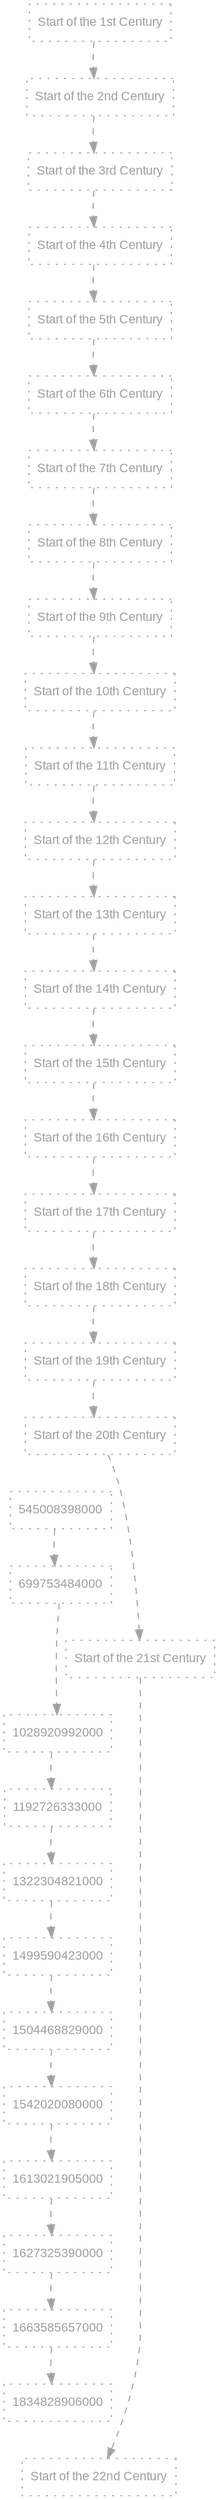 digraph {
    node [fontname="Arial"; fontsize="12";];
    edge [fontname="Arial"; fontsize="12";];
    bgcolor="transparent";
    comment=" ";
    fontname="Arial";
    fontsize="12";
    rankdir="TD";
    ranksep="0.5";
    1 [class="event ted2546d8e4fa6648"; color="#A0A0A0FF"; fontcolor="#A0A0A0FF"; id="Z0000-01-01-0"; label=<Start of the 1st Century>; penwidth="1"; shape="box"; style="dotted"; tooltip="Sat Jan 01 0000\n2022 Jahre 235 Tage bis now\n2022 Jahre 235 Tage bis 1749945600000";];
    2 [class="event ted2546d8e4fa6648"; color="#A0A0A0FF"; fontcolor="#A0A0A0FF"; id="Z0100-01-01-0"; label=<Start of the 2nd Century>; penwidth="1"; shape="box"; style="dotted"; tooltip="Fri Jan 01 0100\n1922 Jahre 285 Tage bis now\n1922 Jahre 285 Tage bis 1749945600000";];
    3 [class="event ted2546d8e4fa6648"; color="#A0A0A0FF"; fontcolor="#A0A0A0FF"; id="Z0199-12-31-0"; label=<Start of the 3rd Century>; penwidth="1"; shape="box"; style="dotted"; tooltip="Tue Dec 31 0199\n1822 Jahre 337 Tage bis now\n1822 Jahre 337 Tage bis 1749945600000";];
    4 [class="event ted2546d8e4fa6648"; color="#A0A0A0FF"; fontcolor="#A0A0A0FF"; id="Z0299-12-31-0"; label=<Start of the 4th Century>; penwidth="1"; shape="box"; style="dotted"; tooltip="Sun Dec 31 0299\n1723 Jahre 22 Tage bis now\n1723 Jahre 22 Tage bis 1749945600000";];
    5 [class="event ted2546d8e4fa6648"; color="#A0A0A0FF"; fontcolor="#A0A0A0FF"; id="Z0399-12-31-0"; label=<Start of the 5th Century>; penwidth="1"; shape="box"; style="dotted"; tooltip="Fri Dec 31 0399\n1623 Jahre 73 Tage bis now\n1623 Jahre 73 Tage bis 1749945600000";];
    6 [class="event ted2546d8e4fa6648"; color="#A0A0A0FF"; fontcolor="#A0A0A0FF"; id="Z0499-12-31-0"; label=<Start of the 6th Century>; penwidth="1"; shape="box"; style="dotted"; tooltip="Thu Dec 31 0499\n1523 Jahre 123 Tage bis now\n1523 Jahre 123 Tage bis 1749945600000";];
    7 [class="event ted2546d8e4fa6648"; color="#A0A0A0FF"; fontcolor="#A0A0A0FF"; id="Z0599-12-31-0"; label=<Start of the 7th Century>; penwidth="1"; shape="box"; style="dotted"; tooltip="Tue Dec 31 0599\n1423 Jahre 174 Tage bis now\n1423 Jahre 174 Tage bis 1749945600000";];
    8 [class="event ted2546d8e4fa6648"; color="#A0A0A0FF"; fontcolor="#A0A0A0FF"; id="Z0699-12-31-0"; label=<Start of the 8th Century>; penwidth="1"; shape="box"; style="dotted"; tooltip="Sun Dec 31 0699\n1323 Jahre 225 Tage bis now\n1323 Jahre 225 Tage bis 1749945600000";];
    9 [class="event ted2546d8e4fa6648"; color="#A0A0A0FF"; fontcolor="#A0A0A0FF"; id="Z0799-12-31-0"; label=<Start of the 9th Century>; penwidth="1"; shape="box"; style="dotted"; tooltip="Fri Dec 31 0799\n1223 Jahre 276 Tage bis now\n1223 Jahre 276 Tage bis 1749945600000";];
    10 [class="event ted2546d8e4fa6648"; color="#A0A0A0FF"; fontcolor="#A0A0A0FF"; id="Z0899-12-31-0"; label=<Start of the 10th Century>; penwidth="1"; shape="box"; style="dotted"; tooltip="Thu Dec 31 0899\n1123 Jahre 326 Tage bis now\n1123 Jahre 326 Tage bis 1749945600000";];
    11 [class="event ted2546d8e4fa6648"; color="#A0A0A0FF"; fontcolor="#A0A0A0FF"; id="Z0999-12-31-0"; label=<Start of the 11th Century>; penwidth="1"; shape="box"; style="dotted"; tooltip="Tue Dec 31 0999\n1024 Jahre 12 Tage bis now\n1024 Jahre 12 Tage bis 1749945600000";];
    12 [class="event ted2546d8e4fa6648"; color="#A0A0A0FF"; fontcolor="#A0A0A0FF"; id="Z1099-12-31-0"; label=<Start of the 12th Century>; penwidth="1"; shape="box"; style="dotted"; tooltip="Sun Dec 31 1099\n924 Jahre 63 Tage bis now\n924 Jahre 63 Tage bis 1749945600000";];
    13 [class="event ted2546d8e4fa6648"; color="#A0A0A0FF"; fontcolor="#A0A0A0FF"; id="Z1199-12-31-0"; label=<Start of the 13th Century>; penwidth="1"; shape="box"; style="dotted"; tooltip="Fri Dec 31 1199\n824 Jahre 114 Tage bis now\n824 Jahre 114 Tage bis 1749945600000";];
    14 [class="event ted2546d8e4fa6648"; color="#A0A0A0FF"; fontcolor="#A0A0A0FF"; id="Z1299-12-31-0"; label=<Start of the 14th Century>; penwidth="1"; shape="box"; style="dotted"; tooltip="Thu Dec 31 1299\n724 Jahre 164 Tage bis now\n724 Jahre 164 Tage bis 1749945600000";];
    15 [class="event ted2546d8e4fa6648"; color="#A0A0A0FF"; fontcolor="#A0A0A0FF"; id="Z1399-12-31-0"; label=<Start of the 15th Century>; penwidth="1"; shape="box"; style="dotted"; tooltip="Tue Dec 31 1399\n624 Jahre 215 Tage bis now\n624 Jahre 215 Tage bis 1749945600000";];
    16 [class="event ted2546d8e4fa6648"; color="#A0A0A0FF"; fontcolor="#A0A0A0FF"; id="Z1499-12-31-0"; label=<Start of the 16th Century>; penwidth="1"; shape="box"; style="dotted"; tooltip="Sun Dec 31 1499\n524 Jahre 266 Tage bis now\n524 Jahre 266 Tage bis 1749945600000";];
    17 [class="event ted2546d8e4fa6648"; color="#A0A0A0FF"; fontcolor="#A0A0A0FF"; id="Z1599-12-31-0"; label=<Start of the 17th Century>; penwidth="1"; shape="box"; style="dotted"; tooltip="Fri Dec 31 1599\n424 Jahre 317 Tage bis now\n424 Jahre 317 Tage bis 1749945600000";];
    18 [class="event ted2546d8e4fa6648"; color="#A0A0A0FF"; fontcolor="#A0A0A0FF"; id="Z1699-12-31-0"; label=<Start of the 18th Century>; penwidth="1"; shape="box"; style="dotted"; tooltip="Thu Dec 31 1699\n325 Jahre 1 Tag bis now\n325 Jahre 1 Tag bis 1749945600000";];
    19 [class="event ted2546d8e4fa6648"; color="#A0A0A0FF"; fontcolor="#A0A0A0FF"; id="Z1799-12-31-0"; label=<Start of the 19th Century>; penwidth="1"; shape="box"; style="dotted"; tooltip="Tue Dec 31 1799\n225 Jahre 52 Tage bis now\n225 Jahre 52 Tage bis 1749945600000";];
    20 [class="event ted2546d8e4fa6648"; color="#A0A0A0FF"; fontcolor="#A0A0A0FF"; id="Z1899-12-31-0"; label=<Start of the 20th Century>; penwidth="1"; shape="box"; style="dotted"; tooltip="Sun Dec 31 1899\n125 Jahre 103 Tage bis now\n125 Jahre 103 Tage bis 1749945600000";];
    21 [class="event teb2b2475ab050fb7"; color="#A0A0A0FF"; fontcolor="#A0A0A0FF"; id="Z1987-04-09-0"; label=<545008398000>; penwidth="1"; shape="box"; style="dotted"; tooltip="Thu Apr 09 1987\n38 Jahre 47 Tage bis now\n38 Jahre 47 Tage bis 1749945600000";];
    22 [class="event teb2b2475ab050fb7"; color="#A0A0A0FF"; fontcolor="#A0A0A0FF"; id="Z1992-03-04-0"; label=<699753484000>; penwidth="1"; shape="box"; style="dotted"; tooltip="Wed Mar 04 1992\n33 Jahre 85 Tage bis now\n33 Jahre 85 Tage bis 1749945600000";];
    23 [class="event ted2546d8e4fa6648"; color="#A0A0A0FF"; fontcolor="#A0A0A0FF"; id="Z1999-12-31-0"; label=<Start of the 21st Century>; penwidth="1"; shape="box"; style="dotted"; tooltip="Fri Dec 31 1999\n25 Jahre 154 Tage bis now\n25 Jahre 154 Tage bis 1749945600000";];
    24 [class="event teb2b2475ab050fb7"; color="#A0A0A0FF"; fontcolor="#A0A0A0FF"; id="Z2002-08-09-0"; label=<1028920992000>; penwidth="1"; shape="box"; style="dotted"; tooltip="Fri Aug 09 2002\n22 Jahre 298 Tage bis now\n22 Jahre 298 Tage bis 1749945600000";];
    25 [class="event teb2b2475ab050fb7"; color="#A0A0A0FF"; fontcolor="#A0A0A0FF"; id="Z2007-10-18-0"; label=<1192726333000>; penwidth="1"; shape="box"; style="dotted"; tooltip="Thu Oct 18 2007\n17 Jahre 231 Tage bis now\n17 Jahre 231 Tage bis 1749945600000";];
    26 [class="event teb2b2475ab050fb7"; color="#A0A0A0FF"; fontcolor="#A0A0A0FF"; id="Z2011-11-26-0"; label=<1322304821000>; penwidth="1"; shape="box"; style="dotted"; tooltip="Sat Nov 26 2011\n13 Jahre 194 Tage bis now\n13 Jahre 194 Tage bis 1749945600000";];
    27 [class="event teb2b2475ab050fb7"; color="#A0A0A0FF"; fontcolor="#A0A0A0FF"; id="Z2017-07-09-0"; label=<1499590423000>; penwidth="1"; shape="box"; style="dotted"; tooltip="Sun Jul 09 2017\n7 Jahre 337 Tage bis now\n7 Jahre 337 Tage bis 1749945600000";];
    28 [class="event teb2b2475ab050fb7"; color="#A0A0A0FF"; fontcolor="#A0A0A0FF"; id="Z2017-09-03-0"; label=<1504468829000>; penwidth="1"; shape="box"; style="dotted"; tooltip="Sun Sep 03 2017\n7 Jahre 280 Tage bis now\n7 Jahre 280 Tage bis 1749945600000";];
    29 [class="event teb2b2475ab050fb7"; color="#A0A0A0FF"; fontcolor="#A0A0A0FF"; id="Z2018-11-12-0"; label=<1542020080000>; penwidth="1"; shape="box"; style="dotted"; tooltip="Mon Nov 12 2018\n6 Jahre 212 Tage bis now\n6 Jahre 212 Tage bis 1749945600000";];
    30 [class="event teb2b2475ab050fb7"; color="#A0A0A0FF"; fontcolor="#A0A0A0FF"; id="Z2021-02-11-0"; label=<1613021905000>; penwidth="1"; shape="box"; style="dotted"; tooltip="Thu Feb 11 2021\n4 Jahre 121 Tage bis now\n4 Jahre 121 Tage bis 1749945600000";];
    31 [class="event teb2b2475ab050fb7"; color="#A0A0A0FF"; fontcolor="#A0A0A0FF"; id="Z2021-07-26-0"; label=<1627325390000>; penwidth="1"; shape="box"; style="dotted"; tooltip="Mon Jul 26 2021\n3 Jahre 321 Tage bis now\n3 Jahre 321 Tage bis 1749945600000";];
    32 [class="event teb2b2475ab050fb7"; color="#A0A0A0FF"; fontcolor="#A0A0A0FF"; id="Z2022-09-19-0"; label=<1663585657000>; penwidth="1"; shape="box"; style="dotted"; tooltip="Mon Sep 19 2022\n2 Jahre 268 Tage bis now\n2 Jahre 268 Tage bis 1749945600000";];
    33 [class="event teb2b2475ab050fb7"; color="#A0A0A0FF"; fontcolor="#A0A0A0FF"; id="Z2028-02-22-0"; label=<1834828906000>; penwidth="1"; shape="box"; style="dotted"; tooltip="Tue Feb 22 2028\n2 Jahre 250 Tage seit now\n0 Tage seit 1749945600000";];
    34 [class="event ted2546d8e4fa6648"; color="#A0A0A0FF"; fontcolor="#A0A0A0FF"; id="Z2099-12-31-0"; label=<Start of the 22nd Century>; penwidth="1"; shape="box"; style="dotted"; tooltip="Thu Dec 31 2099\n74 Jahre 161 Tage seit now\n0 Tage seit 1749945600000";];
    21 -> 22 [color="#A0A0A0FF"; label=""; penwidth="1"; style="dashed"; tooltip="4 Jahre 328 Tage vergangen";];
    22 -> 24 [color="#A0A0A0FF"; label=""; penwidth="1"; style="dashed"; tooltip="10 Jahre 152 Tage vergangen";];
    24 -> 25 [color="#A0A0A0FF"; label=""; penwidth="1"; style="dashed"; tooltip="5 Jahre 67 Tage vergangen";];
    25 -> 26 [color="#A0A0A0FF"; label=""; penwidth="1"; style="dashed"; tooltip="4 Jahre 36 Tage vergangen";];
    26 -> 27 [color="#A0A0A0FF"; label=""; penwidth="1"; style="dashed"; tooltip="5 Jahre 223 Tage vergangen";];
    27 -> 28 [color="#A0A0A0FF"; label=""; penwidth="1"; style="dashed"; tooltip="56 Tage vergangen";];
    28 -> 29 [color="#A0A0A0FF"; label=""; penwidth="1"; style="dashed"; tooltip="1 Jahr 68 Tage vergangen";];
    29 -> 30 [color="#A0A0A0FF"; label=""; penwidth="1"; style="dashed"; tooltip="2 Jahre 90 Tage vergangen";];
    30 -> 31 [color="#A0A0A0FF"; label=""; penwidth="1"; style="dashed"; tooltip="165 Tage vergangen";];
    31 -> 32 [color="#A0A0A0FF"; label=""; penwidth="1"; style="dashed"; tooltip="1 Jahr 53 Tage vergangen";];
    32 -> 33 [color="#A0A0A0FF"; label=""; penwidth="1"; style="dashed"; tooltip="5 Jahre 153 Tage vergangen";];
    1 -> 2 [color="#A0A0A0FF"; label=""; penwidth="1"; style="dashed"; tooltip="99 Jahre 315 Tage vergangen";];
    2 -> 3 [color="#A0A0A0FF"; label=""; penwidth="1"; style="dashed"; tooltip="99 Jahre 313 Tage vergangen";];
    3 -> 4 [color="#A0A0A0FF"; label=""; penwidth="1"; style="dashed"; tooltip="99 Jahre 314 Tage vergangen";];
    4 -> 5 [color="#A0A0A0FF"; label=""; penwidth="1"; style="dashed"; tooltip="99 Jahre 314 Tage vergangen";];
    5 -> 6 [color="#A0A0A0FF"; label=""; penwidth="1"; style="dashed"; tooltip="99 Jahre 315 Tage vergangen";];
    6 -> 7 [color="#A0A0A0FF"; label=""; penwidth="1"; style="dashed"; tooltip="99 Jahre 314 Tage vergangen";];
    7 -> 8 [color="#A0A0A0FF"; label=""; penwidth="1"; style="dashed"; tooltip="99 Jahre 314 Tage vergangen";];
    8 -> 9 [color="#A0A0A0FF"; label=""; penwidth="1"; style="dashed"; tooltip="99 Jahre 314 Tage vergangen";];
    9 -> 10 [color="#A0A0A0FF"; label=""; penwidth="1"; style="dashed"; tooltip="99 Jahre 315 Tage vergangen";];
    10 -> 11 [color="#A0A0A0FF"; label=""; penwidth="1"; style="dashed"; tooltip="99 Jahre 314 Tage vergangen";];
    11 -> 12 [color="#A0A0A0FF"; label=""; penwidth="1"; style="dashed"; tooltip="99 Jahre 314 Tage vergangen";];
    12 -> 13 [color="#A0A0A0FF"; label=""; penwidth="1"; style="dashed"; tooltip="99 Jahre 314 Tage vergangen";];
    13 -> 14 [color="#A0A0A0FF"; label=""; penwidth="1"; style="dashed"; tooltip="99 Jahre 315 Tage vergangen";];
    14 -> 15 [color="#A0A0A0FF"; label=""; penwidth="1"; style="dashed"; tooltip="99 Jahre 314 Tage vergangen";];
    15 -> 16 [color="#A0A0A0FF"; label=""; penwidth="1"; style="dashed"; tooltip="99 Jahre 314 Tage vergangen";];
    16 -> 17 [color="#A0A0A0FF"; label=""; penwidth="1"; style="dashed"; tooltip="99 Jahre 314 Tage vergangen";];
    17 -> 18 [color="#A0A0A0FF"; label=""; penwidth="1"; style="dashed"; tooltip="99 Jahre 315 Tage vergangen";];
    18 -> 19 [color="#A0A0A0FF"; label=""; penwidth="1"; style="dashed"; tooltip="99 Jahre 314 Tage vergangen";];
    19 -> 20 [color="#A0A0A0FF"; label=""; penwidth="1"; style="dashed"; tooltip="99 Jahre 314 Tage vergangen";];
    20 -> 23 [color="#A0A0A0FF"; label=""; penwidth="1"; style="dashed"; tooltip="99 Jahre 314 Tage vergangen";];
    23 -> 34 [color="#A0A0A0FF"; label=""; penwidth="1"; style="dashed"; tooltip="99 Jahre 315 Tage vergangen";];
    1 -> 2 [style="invis";];
    2 -> 3 [style="invis";];
    3 -> 4 [style="invis";];
    4 -> 5 [style="invis";];
    5 -> 6 [style="invis";];
    6 -> 7 [style="invis";];
    7 -> 8 [style="invis";];
    8 -> 9 [style="invis";];
    9 -> 10 [style="invis";];
    10 -> 11 [style="invis";];
    11 -> 12 [style="invis";];
    12 -> 13 [style="invis";];
    13 -> 14 [style="invis";];
    14 -> 15 [style="invis";];
    15 -> 16 [style="invis";];
    16 -> 17 [style="invis";];
    17 -> 18 [style="invis";];
    18 -> 19 [style="invis";];
    19 -> 20 [style="invis";];
    20 -> 21 [style="invis";];
    21 -> 22 [style="invis";];
    22 -> 23 [style="invis";];
    23 -> 24 [style="invis";];
    24 -> 25 [style="invis";];
    25 -> 26 [style="invis";];
    26 -> 27 [style="invis";];
    27 -> 28 [style="invis";];
    28 -> 29 [style="invis";];
    29 -> 30 [style="invis";];
    30 -> 31 [style="invis";];
    31 -> 32 [style="invis";];
    32 -> 33 [style="invis";];
    33 -> 34 [style="invis";];
}